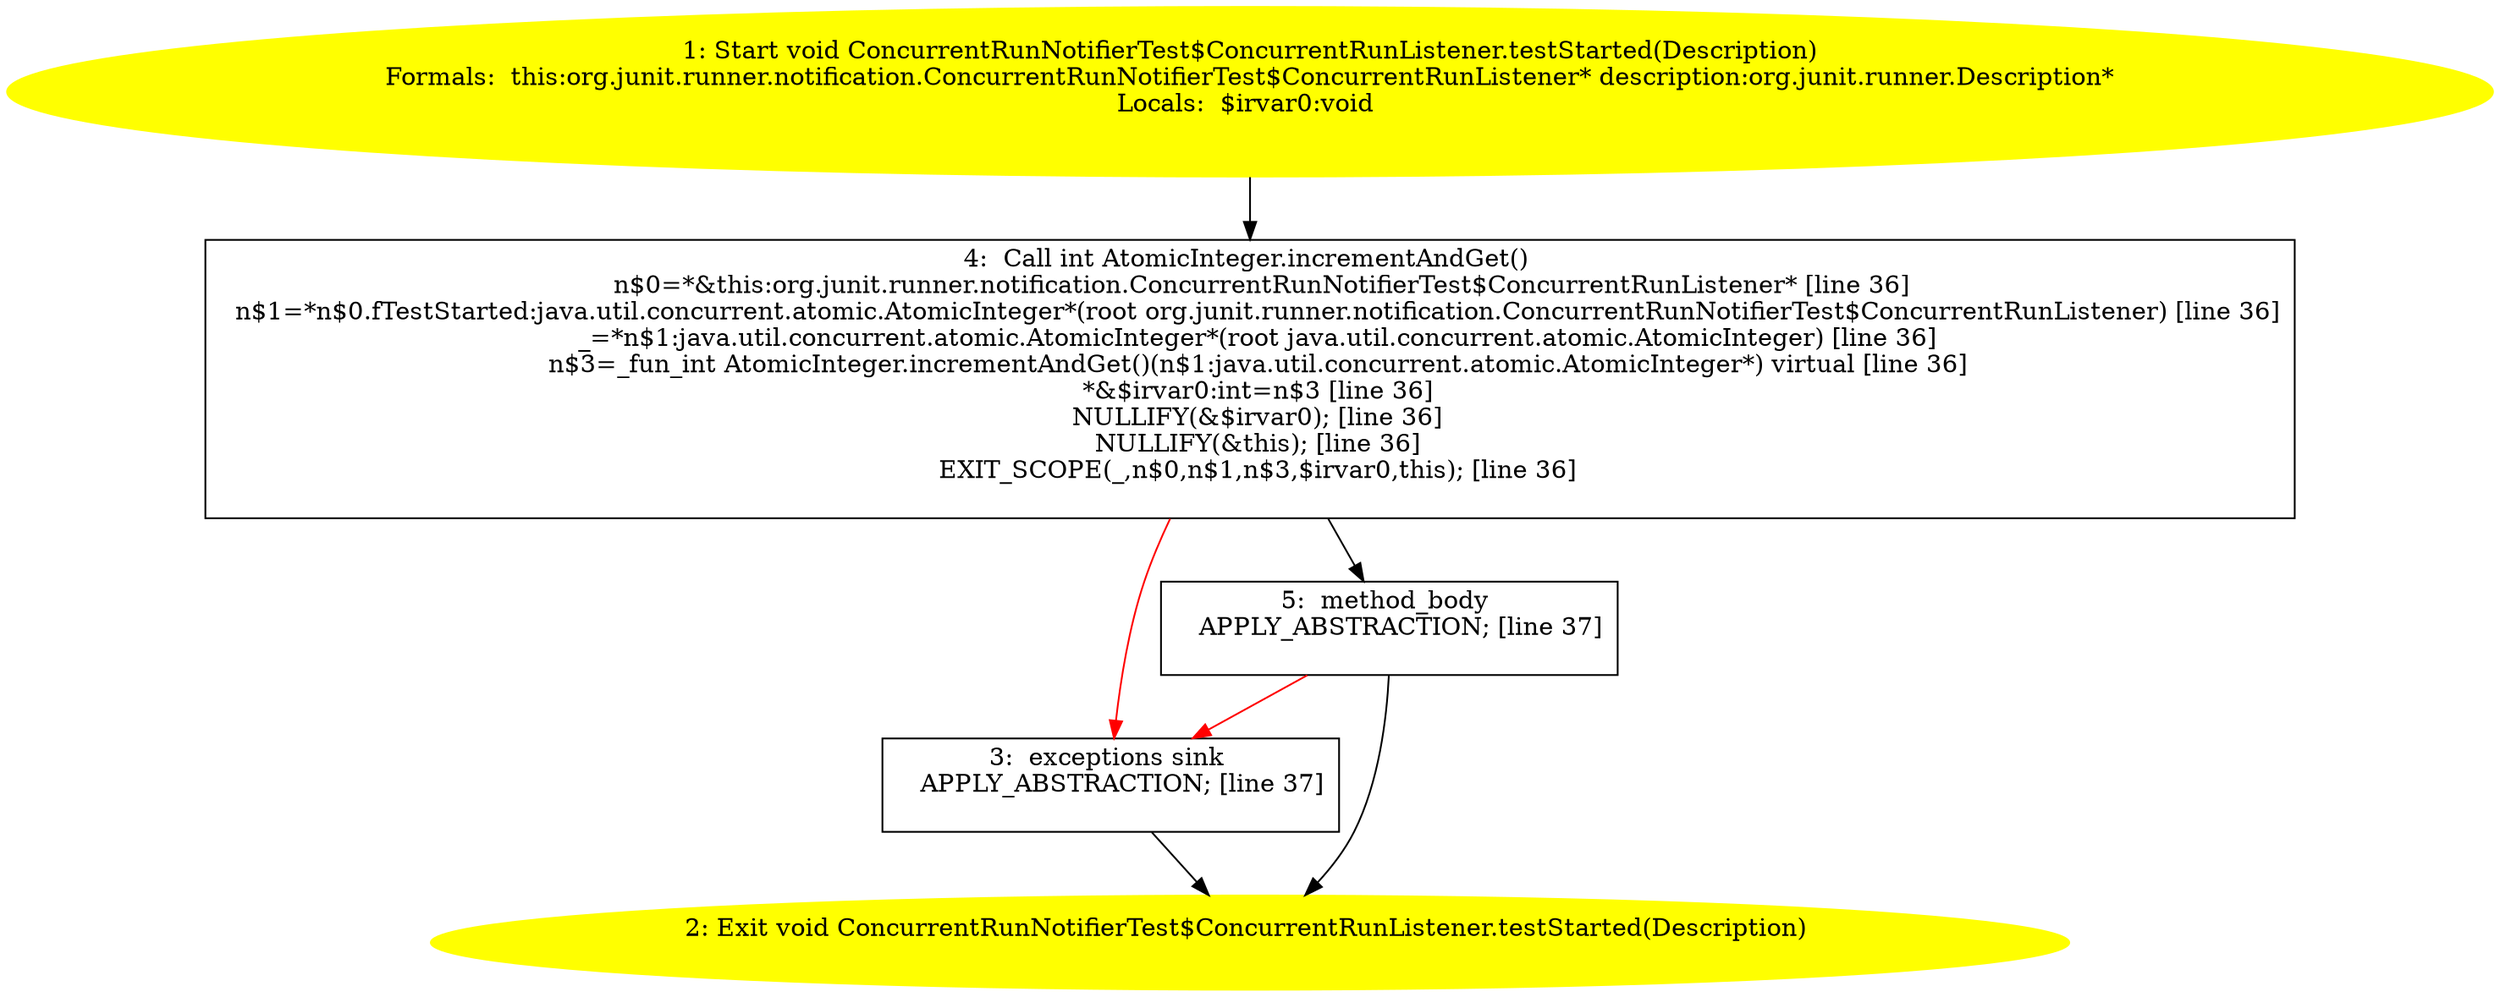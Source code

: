 /* @generated */
digraph cfg {
"org.junit.runner.notification.ConcurrentRunNotifierTest$ConcurrentRunListener.testStarted(org.junit..eda737e7d8dfe0928a1c6988df437249_1" [label="1: Start void ConcurrentRunNotifierTest$ConcurrentRunListener.testStarted(Description)\nFormals:  this:org.junit.runner.notification.ConcurrentRunNotifierTest$ConcurrentRunListener* description:org.junit.runner.Description*\nLocals:  $irvar0:void \n  " color=yellow style=filled]
	

	 "org.junit.runner.notification.ConcurrentRunNotifierTest$ConcurrentRunListener.testStarted(org.junit..eda737e7d8dfe0928a1c6988df437249_1" -> "org.junit.runner.notification.ConcurrentRunNotifierTest$ConcurrentRunListener.testStarted(org.junit..eda737e7d8dfe0928a1c6988df437249_4" ;
"org.junit.runner.notification.ConcurrentRunNotifierTest$ConcurrentRunListener.testStarted(org.junit..eda737e7d8dfe0928a1c6988df437249_2" [label="2: Exit void ConcurrentRunNotifierTest$ConcurrentRunListener.testStarted(Description) \n  " color=yellow style=filled]
	

"org.junit.runner.notification.ConcurrentRunNotifierTest$ConcurrentRunListener.testStarted(org.junit..eda737e7d8dfe0928a1c6988df437249_3" [label="3:  exceptions sink \n   APPLY_ABSTRACTION; [line 37]\n " shape="box"]
	

	 "org.junit.runner.notification.ConcurrentRunNotifierTest$ConcurrentRunListener.testStarted(org.junit..eda737e7d8dfe0928a1c6988df437249_3" -> "org.junit.runner.notification.ConcurrentRunNotifierTest$ConcurrentRunListener.testStarted(org.junit..eda737e7d8dfe0928a1c6988df437249_2" ;
"org.junit.runner.notification.ConcurrentRunNotifierTest$ConcurrentRunListener.testStarted(org.junit..eda737e7d8dfe0928a1c6988df437249_4" [label="4:  Call int AtomicInteger.incrementAndGet() \n   n$0=*&this:org.junit.runner.notification.ConcurrentRunNotifierTest$ConcurrentRunListener* [line 36]\n  n$1=*n$0.fTestStarted:java.util.concurrent.atomic.AtomicInteger*(root org.junit.runner.notification.ConcurrentRunNotifierTest$ConcurrentRunListener) [line 36]\n  _=*n$1:java.util.concurrent.atomic.AtomicInteger*(root java.util.concurrent.atomic.AtomicInteger) [line 36]\n  n$3=_fun_int AtomicInteger.incrementAndGet()(n$1:java.util.concurrent.atomic.AtomicInteger*) virtual [line 36]\n  *&$irvar0:int=n$3 [line 36]\n  NULLIFY(&$irvar0); [line 36]\n  NULLIFY(&this); [line 36]\n  EXIT_SCOPE(_,n$0,n$1,n$3,$irvar0,this); [line 36]\n " shape="box"]
	

	 "org.junit.runner.notification.ConcurrentRunNotifierTest$ConcurrentRunListener.testStarted(org.junit..eda737e7d8dfe0928a1c6988df437249_4" -> "org.junit.runner.notification.ConcurrentRunNotifierTest$ConcurrentRunListener.testStarted(org.junit..eda737e7d8dfe0928a1c6988df437249_5" ;
	 "org.junit.runner.notification.ConcurrentRunNotifierTest$ConcurrentRunListener.testStarted(org.junit..eda737e7d8dfe0928a1c6988df437249_4" -> "org.junit.runner.notification.ConcurrentRunNotifierTest$ConcurrentRunListener.testStarted(org.junit..eda737e7d8dfe0928a1c6988df437249_3" [color="red" ];
"org.junit.runner.notification.ConcurrentRunNotifierTest$ConcurrentRunListener.testStarted(org.junit..eda737e7d8dfe0928a1c6988df437249_5" [label="5:  method_body \n   APPLY_ABSTRACTION; [line 37]\n " shape="box"]
	

	 "org.junit.runner.notification.ConcurrentRunNotifierTest$ConcurrentRunListener.testStarted(org.junit..eda737e7d8dfe0928a1c6988df437249_5" -> "org.junit.runner.notification.ConcurrentRunNotifierTest$ConcurrentRunListener.testStarted(org.junit..eda737e7d8dfe0928a1c6988df437249_2" ;
	 "org.junit.runner.notification.ConcurrentRunNotifierTest$ConcurrentRunListener.testStarted(org.junit..eda737e7d8dfe0928a1c6988df437249_5" -> "org.junit.runner.notification.ConcurrentRunNotifierTest$ConcurrentRunListener.testStarted(org.junit..eda737e7d8dfe0928a1c6988df437249_3" [color="red" ];
}
